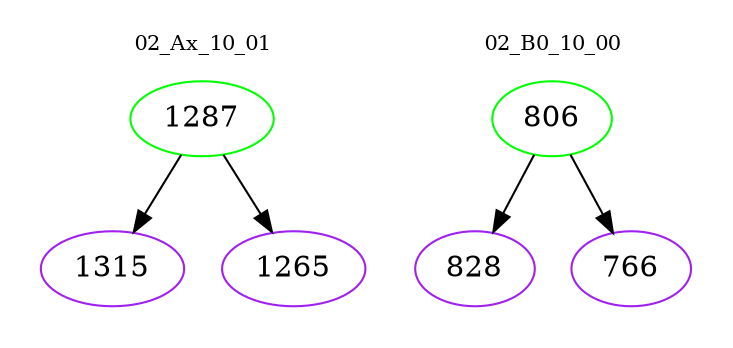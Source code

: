 digraph{
subgraph cluster_0 {
color = white
label = "02_Ax_10_01";
fontsize=10;
T0_1287 [label="1287", color="green"]
T0_1287 -> T0_1315 [color="black"]
T0_1315 [label="1315", color="purple"]
T0_1287 -> T0_1265 [color="black"]
T0_1265 [label="1265", color="purple"]
}
subgraph cluster_1 {
color = white
label = "02_B0_10_00";
fontsize=10;
T1_806 [label="806", color="green"]
T1_806 -> T1_828 [color="black"]
T1_828 [label="828", color="purple"]
T1_806 -> T1_766 [color="black"]
T1_766 [label="766", color="purple"]
}
}
